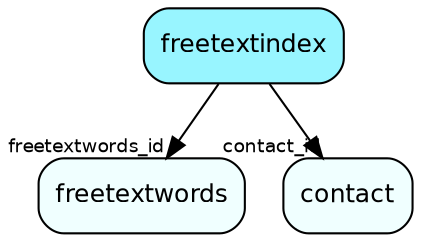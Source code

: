 digraph freetextindex  {
node [shape = box style="rounded, filled" fontname = "Helvetica" fontsize = "12" ]
edge [fontname = "Helvetica" fontsize = "9"]

freetextindex[fillcolor = "cadetblue1"]
freetextwords[fillcolor = "azure1"]
contact[fillcolor = "azure1"]
freetextindex -> freetextwords [headlabel = "freetextwords_id"]
freetextindex -> contact [headlabel = "contact_id"]
}
